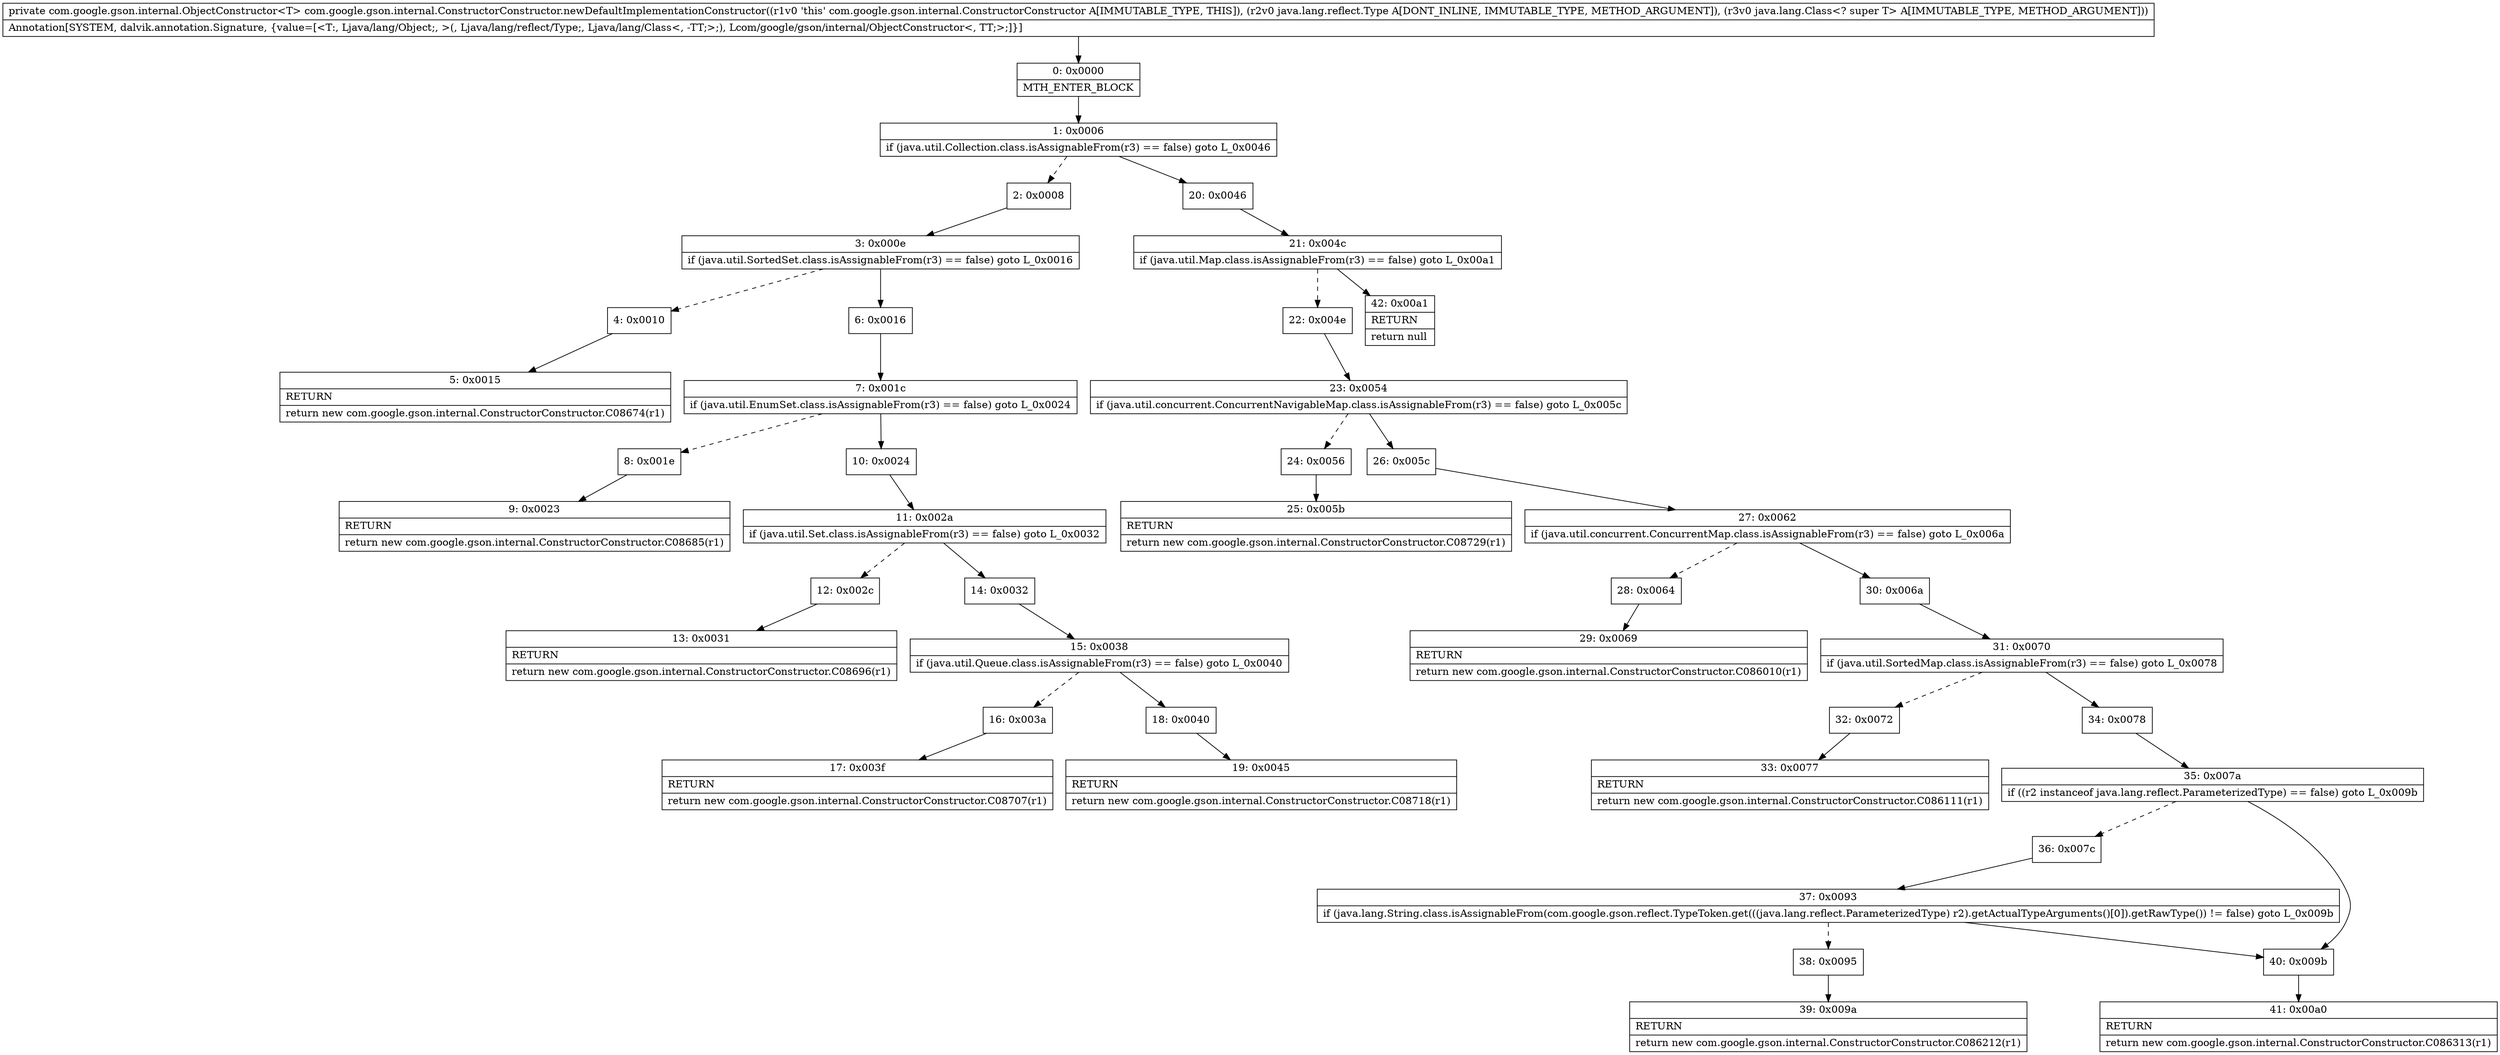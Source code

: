 digraph "CFG forcom.google.gson.internal.ConstructorConstructor.newDefaultImplementationConstructor(Ljava\/lang\/reflect\/Type;Ljava\/lang\/Class;)Lcom\/google\/gson\/internal\/ObjectConstructor;" {
Node_0 [shape=record,label="{0\:\ 0x0000|MTH_ENTER_BLOCK\l}"];
Node_1 [shape=record,label="{1\:\ 0x0006|if (java.util.Collection.class.isAssignableFrom(r3) == false) goto L_0x0046\l}"];
Node_2 [shape=record,label="{2\:\ 0x0008}"];
Node_3 [shape=record,label="{3\:\ 0x000e|if (java.util.SortedSet.class.isAssignableFrom(r3) == false) goto L_0x0016\l}"];
Node_4 [shape=record,label="{4\:\ 0x0010}"];
Node_5 [shape=record,label="{5\:\ 0x0015|RETURN\l|return new com.google.gson.internal.ConstructorConstructor.C08674(r1)\l}"];
Node_6 [shape=record,label="{6\:\ 0x0016}"];
Node_7 [shape=record,label="{7\:\ 0x001c|if (java.util.EnumSet.class.isAssignableFrom(r3) == false) goto L_0x0024\l}"];
Node_8 [shape=record,label="{8\:\ 0x001e}"];
Node_9 [shape=record,label="{9\:\ 0x0023|RETURN\l|return new com.google.gson.internal.ConstructorConstructor.C08685(r1)\l}"];
Node_10 [shape=record,label="{10\:\ 0x0024}"];
Node_11 [shape=record,label="{11\:\ 0x002a|if (java.util.Set.class.isAssignableFrom(r3) == false) goto L_0x0032\l}"];
Node_12 [shape=record,label="{12\:\ 0x002c}"];
Node_13 [shape=record,label="{13\:\ 0x0031|RETURN\l|return new com.google.gson.internal.ConstructorConstructor.C08696(r1)\l}"];
Node_14 [shape=record,label="{14\:\ 0x0032}"];
Node_15 [shape=record,label="{15\:\ 0x0038|if (java.util.Queue.class.isAssignableFrom(r3) == false) goto L_0x0040\l}"];
Node_16 [shape=record,label="{16\:\ 0x003a}"];
Node_17 [shape=record,label="{17\:\ 0x003f|RETURN\l|return new com.google.gson.internal.ConstructorConstructor.C08707(r1)\l}"];
Node_18 [shape=record,label="{18\:\ 0x0040}"];
Node_19 [shape=record,label="{19\:\ 0x0045|RETURN\l|return new com.google.gson.internal.ConstructorConstructor.C08718(r1)\l}"];
Node_20 [shape=record,label="{20\:\ 0x0046}"];
Node_21 [shape=record,label="{21\:\ 0x004c|if (java.util.Map.class.isAssignableFrom(r3) == false) goto L_0x00a1\l}"];
Node_22 [shape=record,label="{22\:\ 0x004e}"];
Node_23 [shape=record,label="{23\:\ 0x0054|if (java.util.concurrent.ConcurrentNavigableMap.class.isAssignableFrom(r3) == false) goto L_0x005c\l}"];
Node_24 [shape=record,label="{24\:\ 0x0056}"];
Node_25 [shape=record,label="{25\:\ 0x005b|RETURN\l|return new com.google.gson.internal.ConstructorConstructor.C08729(r1)\l}"];
Node_26 [shape=record,label="{26\:\ 0x005c}"];
Node_27 [shape=record,label="{27\:\ 0x0062|if (java.util.concurrent.ConcurrentMap.class.isAssignableFrom(r3) == false) goto L_0x006a\l}"];
Node_28 [shape=record,label="{28\:\ 0x0064}"];
Node_29 [shape=record,label="{29\:\ 0x0069|RETURN\l|return new com.google.gson.internal.ConstructorConstructor.C086010(r1)\l}"];
Node_30 [shape=record,label="{30\:\ 0x006a}"];
Node_31 [shape=record,label="{31\:\ 0x0070|if (java.util.SortedMap.class.isAssignableFrom(r3) == false) goto L_0x0078\l}"];
Node_32 [shape=record,label="{32\:\ 0x0072}"];
Node_33 [shape=record,label="{33\:\ 0x0077|RETURN\l|return new com.google.gson.internal.ConstructorConstructor.C086111(r1)\l}"];
Node_34 [shape=record,label="{34\:\ 0x0078}"];
Node_35 [shape=record,label="{35\:\ 0x007a|if ((r2 instanceof java.lang.reflect.ParameterizedType) == false) goto L_0x009b\l}"];
Node_36 [shape=record,label="{36\:\ 0x007c}"];
Node_37 [shape=record,label="{37\:\ 0x0093|if (java.lang.String.class.isAssignableFrom(com.google.gson.reflect.TypeToken.get(((java.lang.reflect.ParameterizedType) r2).getActualTypeArguments()[0]).getRawType()) != false) goto L_0x009b\l}"];
Node_38 [shape=record,label="{38\:\ 0x0095}"];
Node_39 [shape=record,label="{39\:\ 0x009a|RETURN\l|return new com.google.gson.internal.ConstructorConstructor.C086212(r1)\l}"];
Node_40 [shape=record,label="{40\:\ 0x009b}"];
Node_41 [shape=record,label="{41\:\ 0x00a0|RETURN\l|return new com.google.gson.internal.ConstructorConstructor.C086313(r1)\l}"];
Node_42 [shape=record,label="{42\:\ 0x00a1|RETURN\l|return null\l}"];
MethodNode[shape=record,label="{private com.google.gson.internal.ObjectConstructor\<T\> com.google.gson.internal.ConstructorConstructor.newDefaultImplementationConstructor((r1v0 'this' com.google.gson.internal.ConstructorConstructor A[IMMUTABLE_TYPE, THIS]), (r2v0 java.lang.reflect.Type A[DONT_INLINE, IMMUTABLE_TYPE, METHOD_ARGUMENT]), (r3v0 java.lang.Class\<? super T\> A[IMMUTABLE_TYPE, METHOD_ARGUMENT]))  | Annotation[SYSTEM, dalvik.annotation.Signature, \{value=[\<T:, Ljava\/lang\/Object;, \>(, Ljava\/lang\/reflect\/Type;, Ljava\/lang\/Class\<, \-TT;\>;), Lcom\/google\/gson\/internal\/ObjectConstructor\<, TT;\>;]\}]\l}"];
MethodNode -> Node_0;
Node_0 -> Node_1;
Node_1 -> Node_2[style=dashed];
Node_1 -> Node_20;
Node_2 -> Node_3;
Node_3 -> Node_4[style=dashed];
Node_3 -> Node_6;
Node_4 -> Node_5;
Node_6 -> Node_7;
Node_7 -> Node_8[style=dashed];
Node_7 -> Node_10;
Node_8 -> Node_9;
Node_10 -> Node_11;
Node_11 -> Node_12[style=dashed];
Node_11 -> Node_14;
Node_12 -> Node_13;
Node_14 -> Node_15;
Node_15 -> Node_16[style=dashed];
Node_15 -> Node_18;
Node_16 -> Node_17;
Node_18 -> Node_19;
Node_20 -> Node_21;
Node_21 -> Node_22[style=dashed];
Node_21 -> Node_42;
Node_22 -> Node_23;
Node_23 -> Node_24[style=dashed];
Node_23 -> Node_26;
Node_24 -> Node_25;
Node_26 -> Node_27;
Node_27 -> Node_28[style=dashed];
Node_27 -> Node_30;
Node_28 -> Node_29;
Node_30 -> Node_31;
Node_31 -> Node_32[style=dashed];
Node_31 -> Node_34;
Node_32 -> Node_33;
Node_34 -> Node_35;
Node_35 -> Node_36[style=dashed];
Node_35 -> Node_40;
Node_36 -> Node_37;
Node_37 -> Node_38[style=dashed];
Node_37 -> Node_40;
Node_38 -> Node_39;
Node_40 -> Node_41;
}

